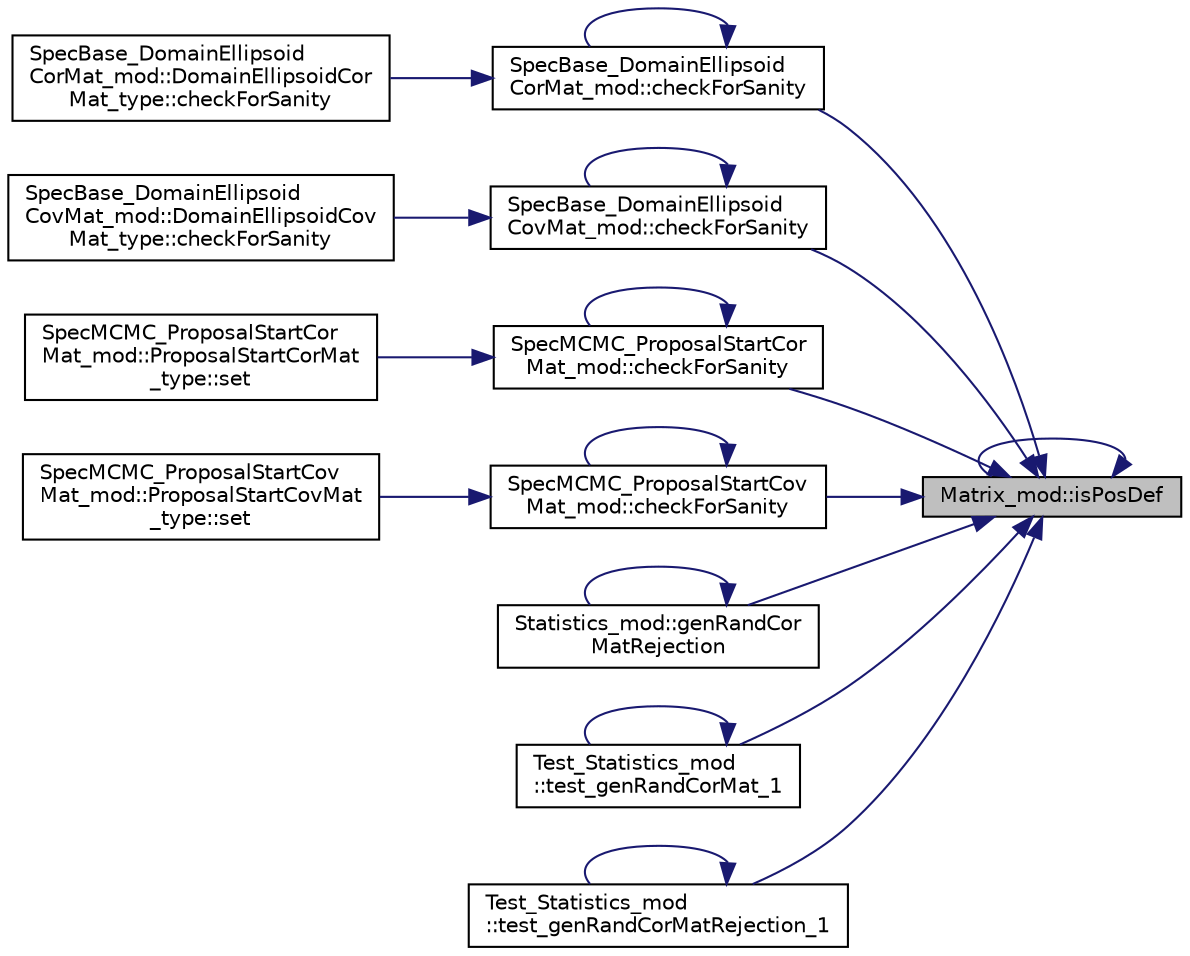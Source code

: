 digraph "Matrix_mod::isPosDef"
{
 // LATEX_PDF_SIZE
  edge [fontname="Helvetica",fontsize="10",labelfontname="Helvetica",labelfontsize="10"];
  node [fontname="Helvetica",fontsize="10",shape=record];
  rankdir="RL";
  Node1 [label="Matrix_mod::isPosDef",height=0.2,width=0.4,color="black", fillcolor="grey75", style="filled", fontcolor="black",tooltip="Return .false. value for isPosDef, if the Cholesky decomposition of the input matrix fails (i...."];
  Node1 -> Node2 [dir="back",color="midnightblue",fontsize="10",style="solid"];
  Node2 [label="SpecBase_DomainEllipsoid\lCorMat_mod::checkForSanity",height=0.2,width=0.4,color="black", fillcolor="white", style="filled",URL="$namespaceSpecBase__DomainEllipsoidCorMat__mod.html#ad990489b3bf0d2529726b61a0ea5b6c3",tooltip=" "];
  Node2 -> Node3 [dir="back",color="midnightblue",fontsize="10",style="solid"];
  Node3 [label="SpecBase_DomainEllipsoid\lCorMat_mod::DomainEllipsoidCor\lMat_type::checkForSanity",height=0.2,width=0.4,color="black", fillcolor="white", style="filled",URL="$structSpecBase__DomainEllipsoidCorMat__mod_1_1DomainEllipsoidCorMat__type.html#ab2cfe203f8d26bd54ecd2a3541923be0",tooltip=" "];
  Node2 -> Node2 [dir="back",color="midnightblue",fontsize="10",style="solid"];
  Node1 -> Node4 [dir="back",color="midnightblue",fontsize="10",style="solid"];
  Node4 [label="SpecBase_DomainEllipsoid\lCovMat_mod::checkForSanity",height=0.2,width=0.4,color="black", fillcolor="white", style="filled",URL="$namespaceSpecBase__DomainEllipsoidCovMat__mod.html#a298b51ae4b7373f1ba9421feae787423",tooltip=" "];
  Node4 -> Node5 [dir="back",color="midnightblue",fontsize="10",style="solid"];
  Node5 [label="SpecBase_DomainEllipsoid\lCovMat_mod::DomainEllipsoidCov\lMat_type::checkForSanity",height=0.2,width=0.4,color="black", fillcolor="white", style="filled",URL="$structSpecBase__DomainEllipsoidCovMat__mod_1_1DomainEllipsoidCovMat__type.html#a508a29324ee67fbad8ff5a7c3bf3acaa",tooltip=" "];
  Node4 -> Node4 [dir="back",color="midnightblue",fontsize="10",style="solid"];
  Node1 -> Node6 [dir="back",color="midnightblue",fontsize="10",style="solid"];
  Node6 [label="SpecMCMC_ProposalStartCor\lMat_mod::checkForSanity",height=0.2,width=0.4,color="black", fillcolor="white", style="filled",URL="$namespaceSpecMCMC__ProposalStartCorMat__mod.html#adc8cb980cf82577875c9900956772238",tooltip=" "];
  Node6 -> Node6 [dir="back",color="midnightblue",fontsize="10",style="solid"];
  Node6 -> Node7 [dir="back",color="midnightblue",fontsize="10",style="solid"];
  Node7 [label="SpecMCMC_ProposalStartCor\lMat_mod::ProposalStartCorMat\l_type::set",height=0.2,width=0.4,color="black", fillcolor="white", style="filled",URL="$structSpecMCMC__ProposalStartCorMat__mod_1_1ProposalStartCorMat__type.html#a01bee406006dbfb74333c511eaf3a3e1",tooltip=" "];
  Node1 -> Node8 [dir="back",color="midnightblue",fontsize="10",style="solid"];
  Node8 [label="SpecMCMC_ProposalStartCov\lMat_mod::checkForSanity",height=0.2,width=0.4,color="black", fillcolor="white", style="filled",URL="$namespaceSpecMCMC__ProposalStartCovMat__mod.html#a62d712df152af4502dd6f61abb34efea",tooltip=" "];
  Node8 -> Node8 [dir="back",color="midnightblue",fontsize="10",style="solid"];
  Node8 -> Node9 [dir="back",color="midnightblue",fontsize="10",style="solid"];
  Node9 [label="SpecMCMC_ProposalStartCov\lMat_mod::ProposalStartCovMat\l_type::set",height=0.2,width=0.4,color="black", fillcolor="white", style="filled",URL="$structSpecMCMC__ProposalStartCovMat__mod_1_1ProposalStartCovMat__type.html#a6ed72a1fd6eb9ea09a3bfe88396175a5",tooltip=" "];
  Node1 -> Node10 [dir="back",color="midnightblue",fontsize="10",style="solid"];
  Node10 [label="Statistics_mod::genRandCor\lMatRejection",height=0.2,width=0.4,color="black", fillcolor="white", style="filled",URL="$namespaceStatistics__mod.html#a5dfe33396d74b4cbe5f6eaa4a91366f6",tooltip="Returns a random correlation matrix using Monte Carlo rejection method."];
  Node10 -> Node10 [dir="back",color="midnightblue",fontsize="10",style="solid"];
  Node1 -> Node1 [dir="back",color="midnightblue",fontsize="10",style="solid"];
  Node1 -> Node11 [dir="back",color="midnightblue",fontsize="10",style="solid"];
  Node11 [label="Test_Statistics_mod\l::test_genRandCorMat_1",height=0.2,width=0.4,color="black", fillcolor="white", style="filled",URL="$namespaceTest__Statistics__mod.html#ae18d2548a554d2b9578f26352ab3925b",tooltip=" "];
  Node11 -> Node11 [dir="back",color="midnightblue",fontsize="10",style="solid"];
  Node1 -> Node12 [dir="back",color="midnightblue",fontsize="10",style="solid"];
  Node12 [label="Test_Statistics_mod\l::test_genRandCorMatRejection_1",height=0.2,width=0.4,color="black", fillcolor="white", style="filled",URL="$namespaceTest__Statistics__mod.html#a0ebc7487599e6767869b5c50ff4138ae",tooltip=" "];
  Node12 -> Node12 [dir="back",color="midnightblue",fontsize="10",style="solid"];
}
